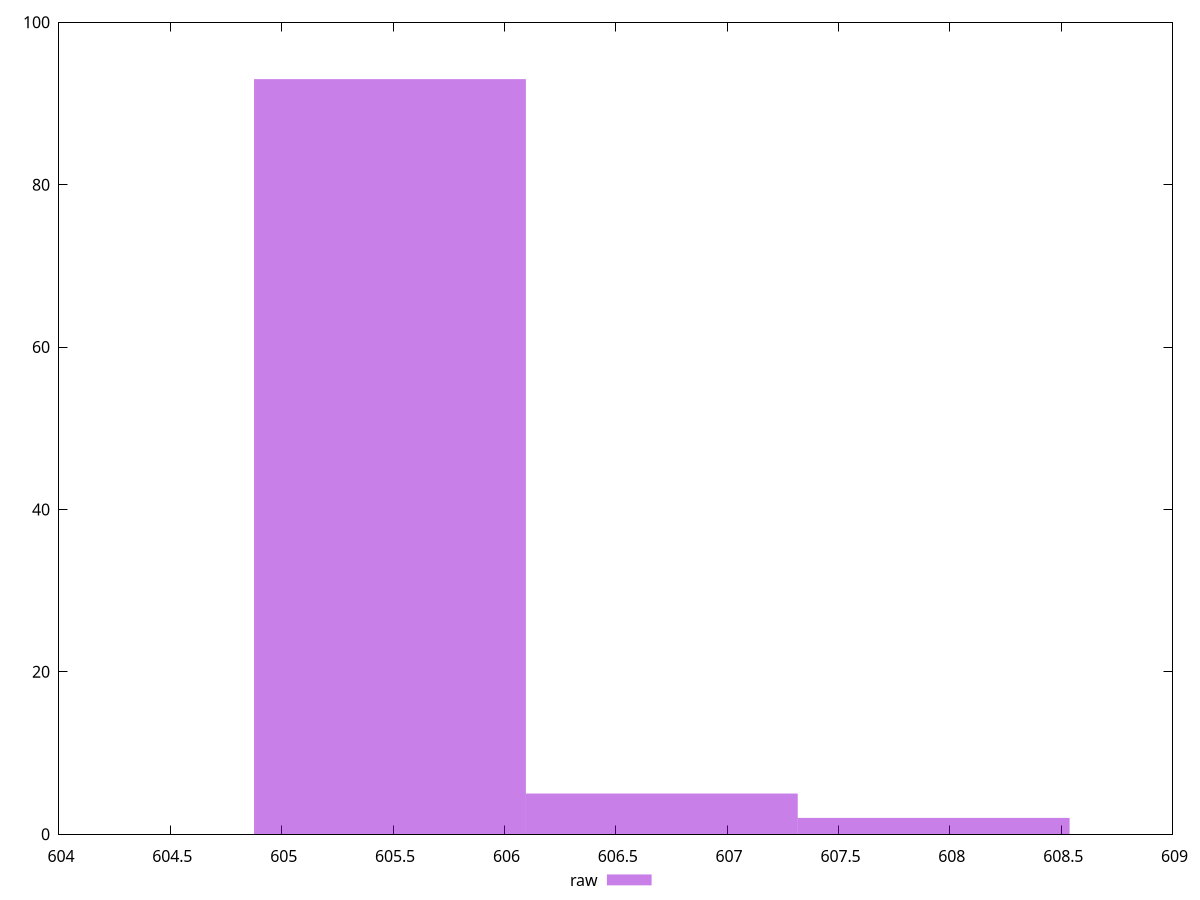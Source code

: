 reset
set terminal svg size 640, 490 enhanced background rgb 'white'
set output "report_00007_2020-12-11T15:55:29.892Z/uses-rel-preload/samples/pages+cached+noexternal+nofonts+nosvg+noimg+nocss/raw/histogram.svg"

$raw <<EOF
605.486123900856 93
607.9276002069079 2
606.7068620538819 5
EOF

set key outside below
set boxwidth 1.2207381530259194
set yrange [0:100]
set style fill transparent solid 0.5 noborder

plot \
  $raw title "raw" with boxes, \


reset